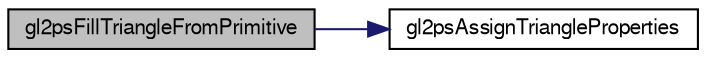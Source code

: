 digraph G
{
  edge [fontname="FreeSans",fontsize="10",labelfontname="FreeSans",labelfontsize="10"];
  node [fontname="FreeSans",fontsize="10",shape=record];
  rankdir="LR";
  Node1 [label="gl2psFillTriangleFromPrimitive",height=0.2,width=0.4,color="black", fillcolor="grey75", style="filled" fontcolor="black"];
  Node1 -> Node2 [color="midnightblue",fontsize="10",style="solid",fontname="FreeSans"];
  Node2 [label="gl2psAssignTriangleProperties",height=0.2,width=0.4,color="black", fillcolor="white", style="filled",URL="$gl2ps_8c.html#a11b4dc6eb70208dd196be79e4c8b8c2c"];
}
